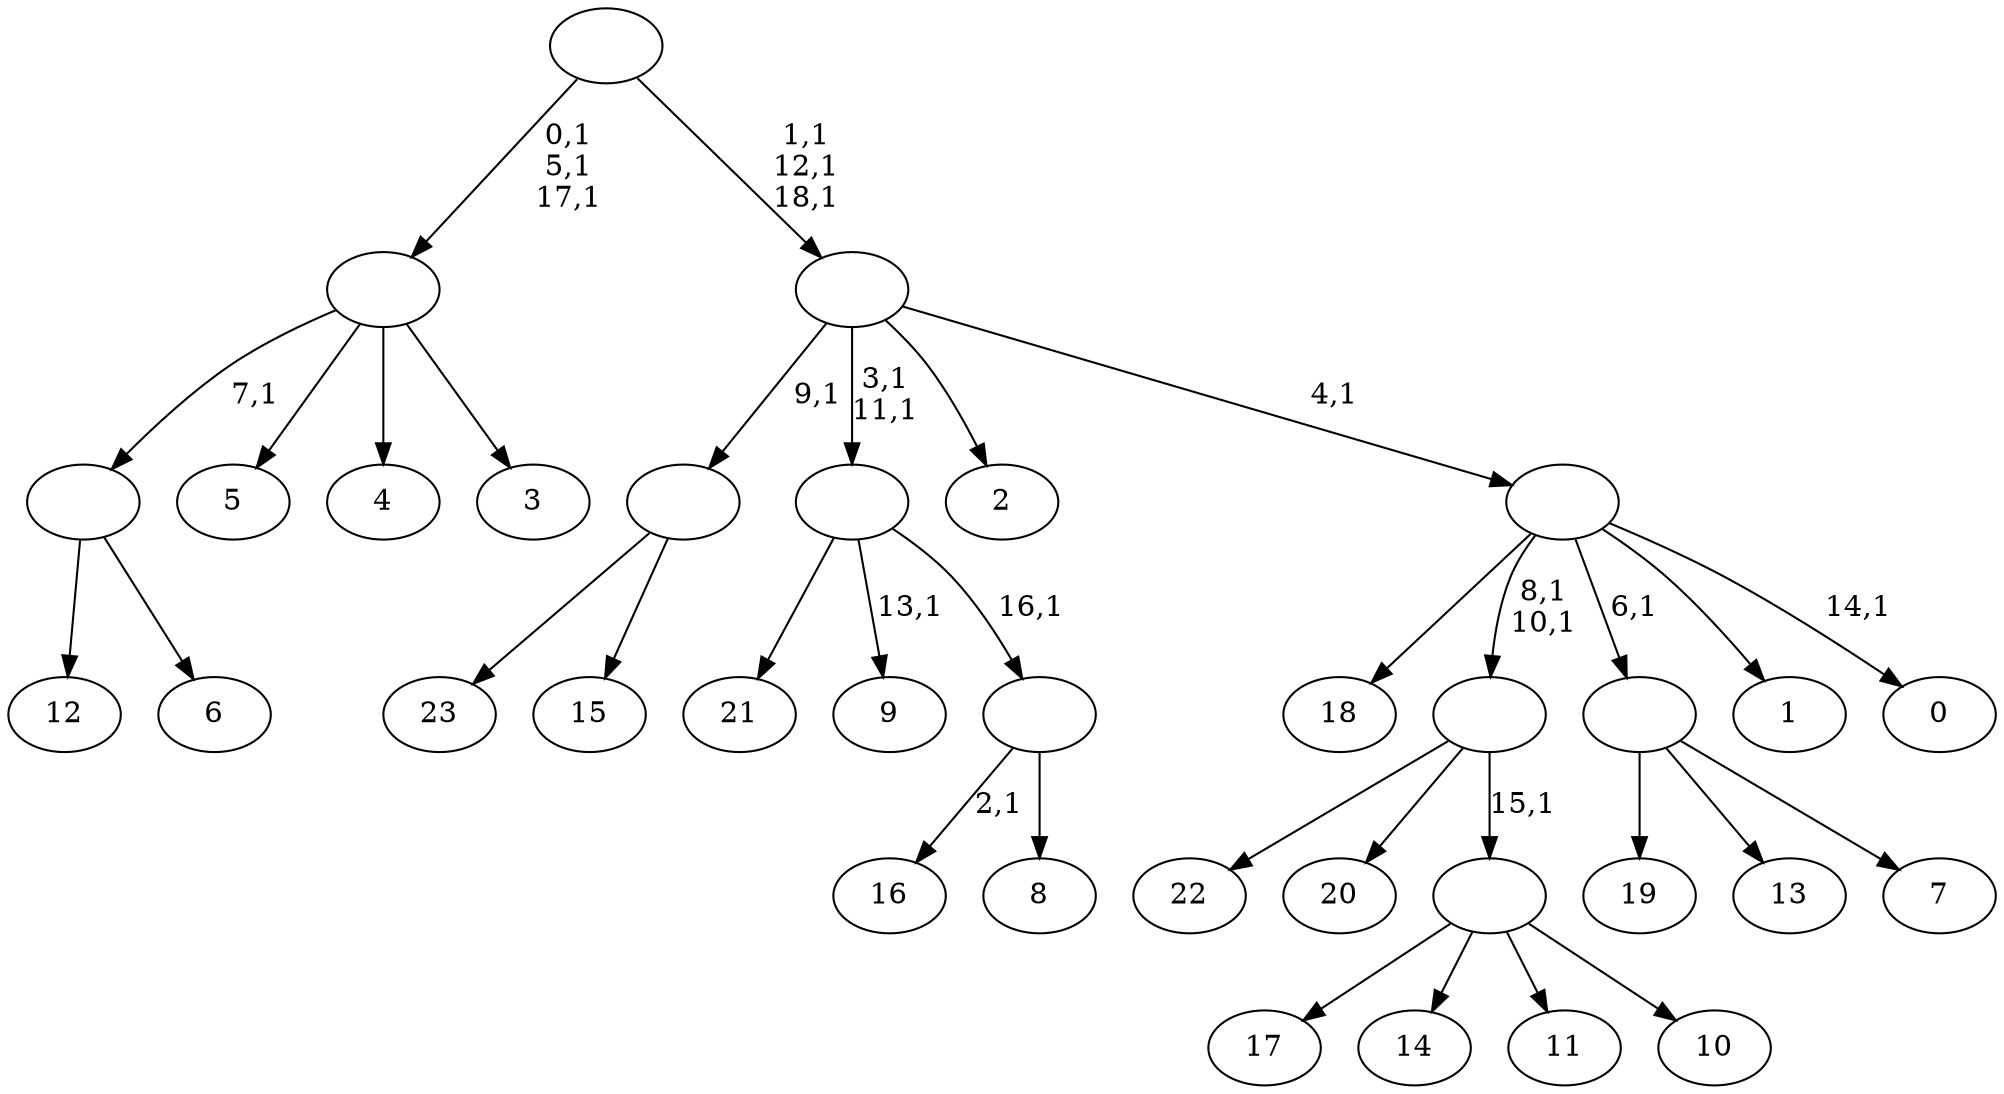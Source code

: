 digraph T {
	43 [label="23"]
	42 [label="22"]
	41 [label="21"]
	40 [label="20"]
	39 [label="19"]
	38 [label="18"]
	37 [label="17"]
	36 [label="16"]
	34 [label="15"]
	33 [label=""]
	32 [label="14"]
	31 [label="13"]
	30 [label="12"]
	29 [label="11"]
	28 [label="10"]
	27 [label=""]
	26 [label=""]
	24 [label="9"]
	22 [label="8"]
	21 [label=""]
	20 [label=""]
	18 [label="7"]
	17 [label=""]
	16 [label="6"]
	15 [label=""]
	14 [label="5"]
	13 [label="4"]
	12 [label="3"]
	11 [label=""]
	8 [label="2"]
	7 [label="1"]
	6 [label="0"]
	4 [label=""]
	3 [label=""]
	0 [label=""]
	33 -> 43 [label=""]
	33 -> 34 [label=""]
	27 -> 37 [label=""]
	27 -> 32 [label=""]
	27 -> 29 [label=""]
	27 -> 28 [label=""]
	26 -> 42 [label=""]
	26 -> 40 [label=""]
	26 -> 27 [label="15,1"]
	21 -> 36 [label="2,1"]
	21 -> 22 [label=""]
	20 -> 24 [label="13,1"]
	20 -> 41 [label=""]
	20 -> 21 [label="16,1"]
	17 -> 39 [label=""]
	17 -> 31 [label=""]
	17 -> 18 [label=""]
	15 -> 30 [label=""]
	15 -> 16 [label=""]
	11 -> 15 [label="7,1"]
	11 -> 14 [label=""]
	11 -> 13 [label=""]
	11 -> 12 [label=""]
	4 -> 6 [label="14,1"]
	4 -> 26 [label="8,1\n10,1"]
	4 -> 38 [label=""]
	4 -> 17 [label="6,1"]
	4 -> 7 [label=""]
	3 -> 20 [label="3,1\n11,1"]
	3 -> 33 [label="9,1"]
	3 -> 8 [label=""]
	3 -> 4 [label="4,1"]
	0 -> 3 [label="1,1\n12,1\n18,1"]
	0 -> 11 [label="0,1\n5,1\n17,1"]
}
